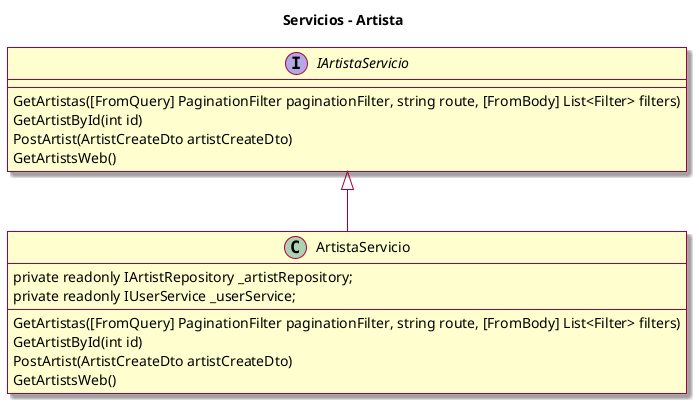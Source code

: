 @startuml presentacion
skin rose
skinparam linetype polyline

title Servicios - Artista

interface i as "IArtistaServicio"{
    GetArtistas([FromQuery] PaginationFilter paginationFilter, string route, [FromBody] List<Filter> filters)
    GetArtistById(int id)
    PostArtist(ArtistCreateDto artistCreateDto)
    GetArtistsWeb()
}

class c as "ArtistaServicio"{
    private readonly IArtistRepository _artistRepository;
    private readonly IUserService _userService;
    GetArtistas([FromQuery] PaginationFilter paginationFilter, string route, [FromBody] List<Filter> filters)
    GetArtistById(int id)
    PostArtist(ArtistCreateDto artistCreateDto)
    GetArtistsWeb()
}

i <|-- c
@enduml